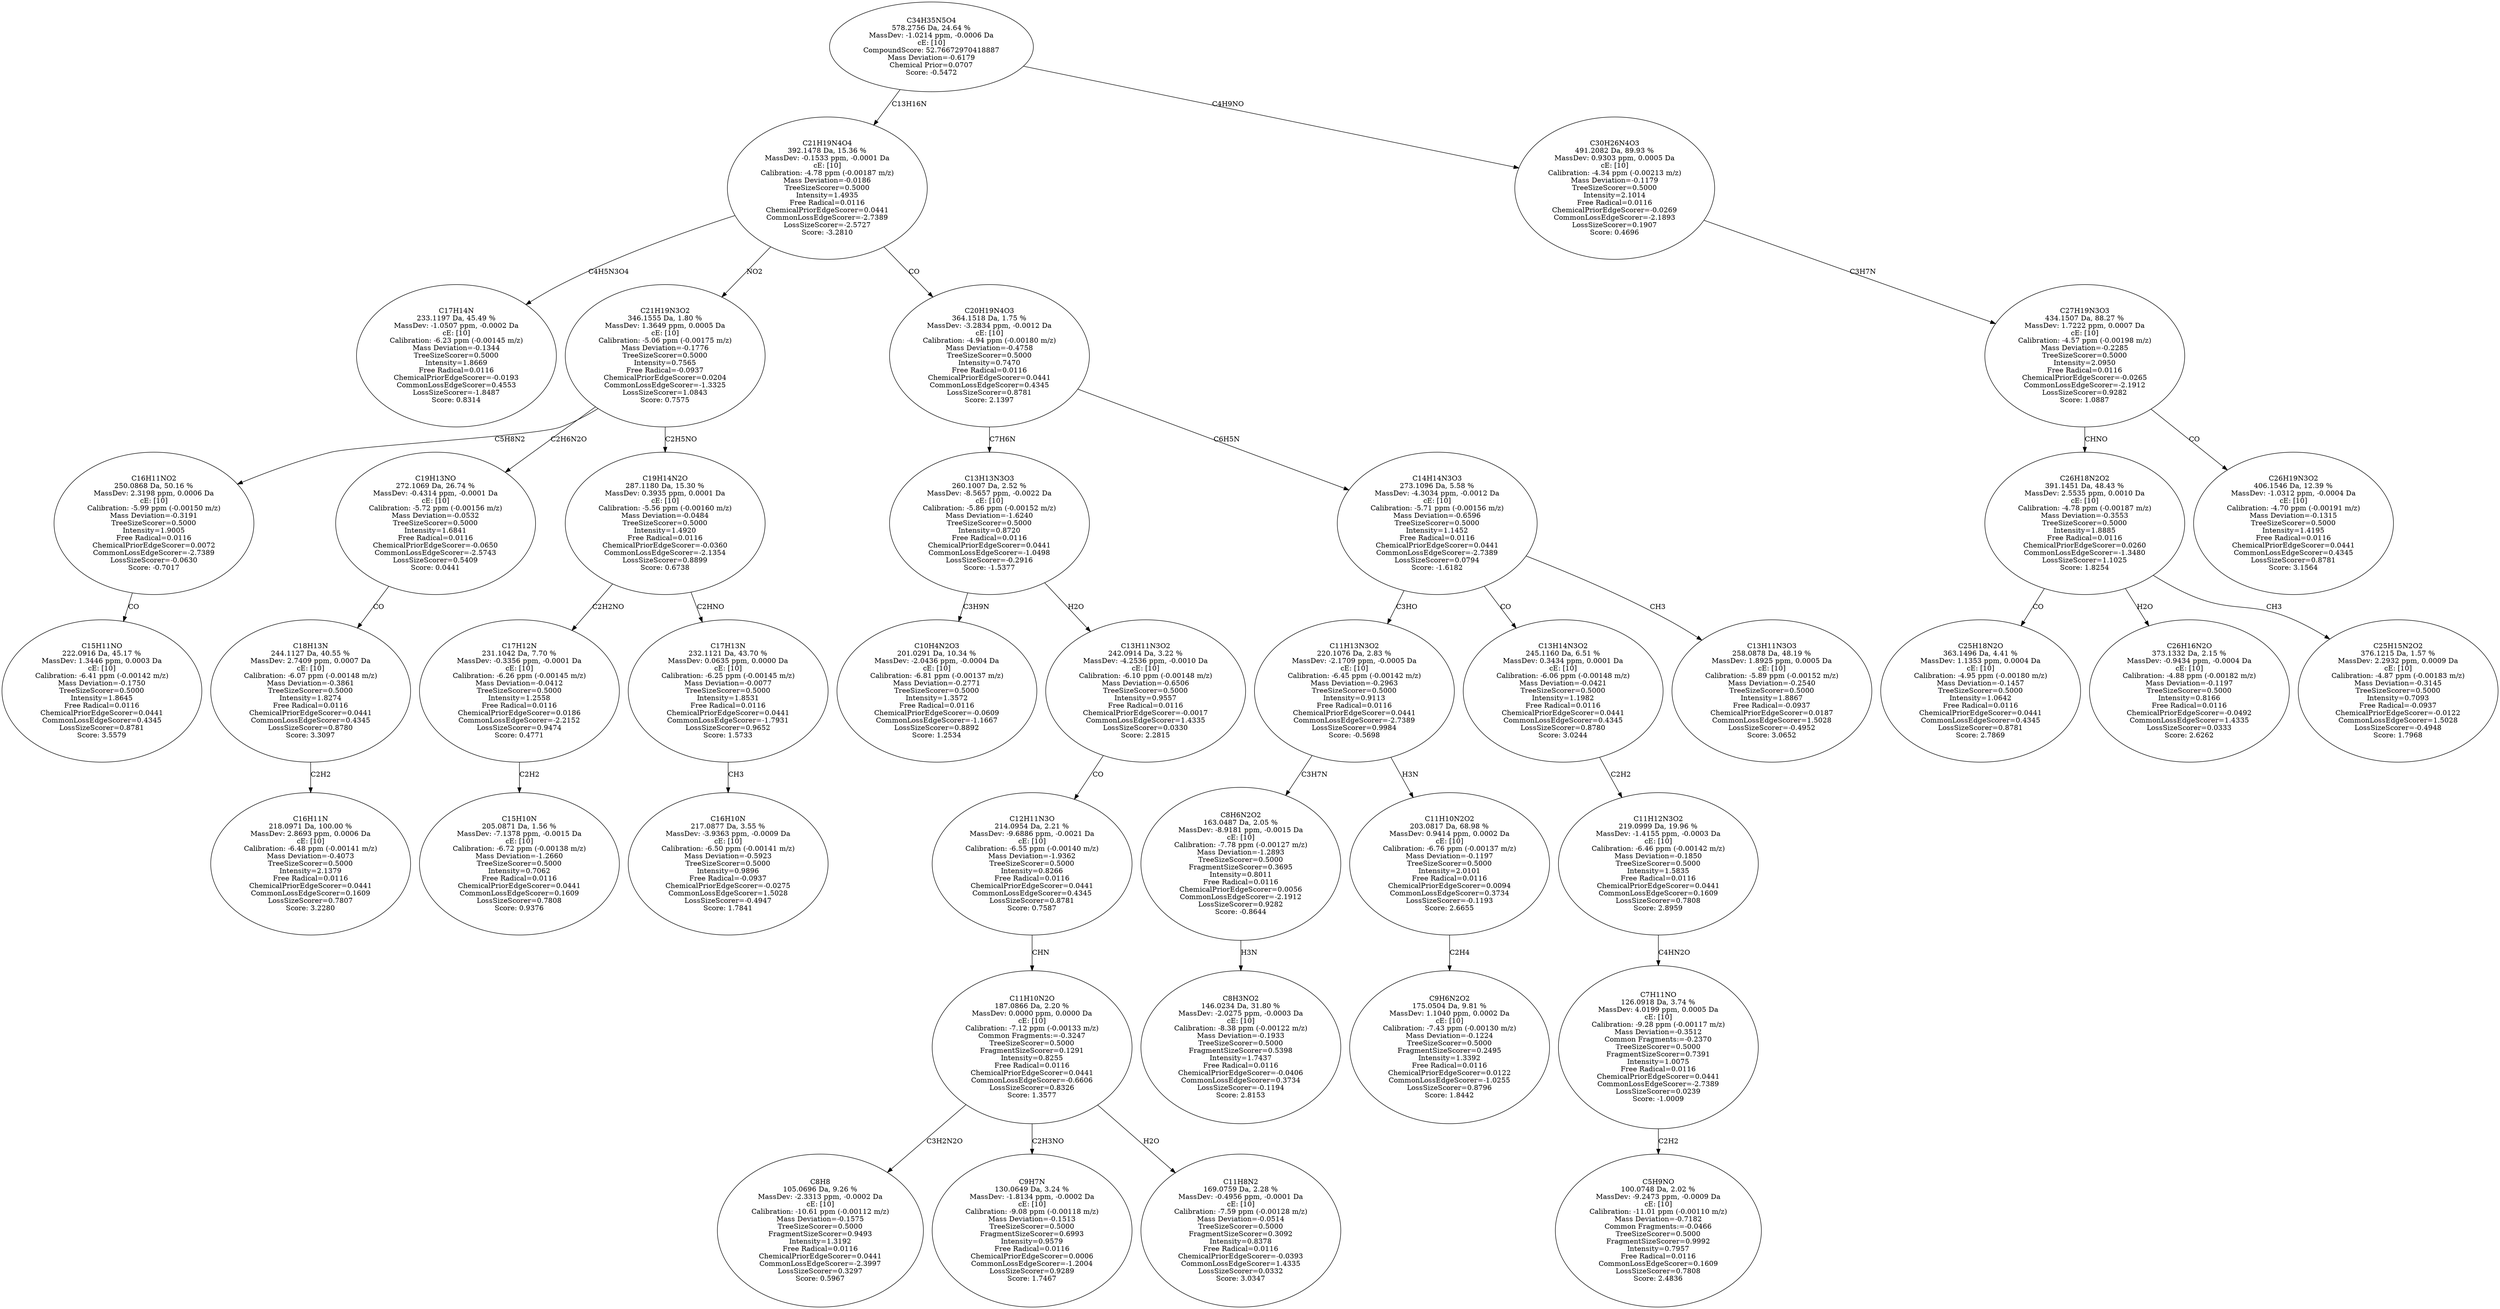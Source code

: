 strict digraph {
v1 [label="C17H14N\n233.1197 Da, 45.49 %\nMassDev: -1.0507 ppm, -0.0002 Da\ncE: [10]\nCalibration: -6.23 ppm (-0.00145 m/z)\nMass Deviation=-0.1344\nTreeSizeScorer=0.5000\nIntensity=1.8669\nFree Radical=0.0116\nChemicalPriorEdgeScorer=-0.0193\nCommonLossEdgeScorer=0.4553\nLossSizeScorer=-1.8487\nScore: 0.8314"];
v2 [label="C15H11NO\n222.0916 Da, 45.17 %\nMassDev: 1.3446 ppm, 0.0003 Da\ncE: [10]\nCalibration: -6.41 ppm (-0.00142 m/z)\nMass Deviation=-0.1750\nTreeSizeScorer=0.5000\nIntensity=1.8645\nFree Radical=0.0116\nChemicalPriorEdgeScorer=0.0441\nCommonLossEdgeScorer=0.4345\nLossSizeScorer=0.8781\nScore: 3.5579"];
v3 [label="C16H11NO2\n250.0868 Da, 50.16 %\nMassDev: 2.3198 ppm, 0.0006 Da\ncE: [10]\nCalibration: -5.99 ppm (-0.00150 m/z)\nMass Deviation=-0.3191\nTreeSizeScorer=0.5000\nIntensity=1.9005\nFree Radical=0.0116\nChemicalPriorEdgeScorer=0.0072\nCommonLossEdgeScorer=-2.7389\nLossSizeScorer=-0.0630\nScore: -0.7017"];
v4 [label="C16H11N\n218.0971 Da, 100.00 %\nMassDev: 2.8693 ppm, 0.0006 Da\ncE: [10]\nCalibration: -6.48 ppm (-0.00141 m/z)\nMass Deviation=-0.4073\nTreeSizeScorer=0.5000\nIntensity=2.1379\nFree Radical=0.0116\nChemicalPriorEdgeScorer=0.0441\nCommonLossEdgeScorer=0.1609\nLossSizeScorer=0.7807\nScore: 3.2280"];
v5 [label="C18H13N\n244.1127 Da, 40.55 %\nMassDev: 2.7409 ppm, 0.0007 Da\ncE: [10]\nCalibration: -6.07 ppm (-0.00148 m/z)\nMass Deviation=-0.3861\nTreeSizeScorer=0.5000\nIntensity=1.8274\nFree Radical=0.0116\nChemicalPriorEdgeScorer=0.0441\nCommonLossEdgeScorer=0.4345\nLossSizeScorer=0.8780\nScore: 3.3097"];
v6 [label="C19H13NO\n272.1069 Da, 26.74 %\nMassDev: -0.4314 ppm, -0.0001 Da\ncE: [10]\nCalibration: -5.72 ppm (-0.00156 m/z)\nMass Deviation=-0.0532\nTreeSizeScorer=0.5000\nIntensity=1.6841\nFree Radical=0.0116\nChemicalPriorEdgeScorer=-0.0650\nCommonLossEdgeScorer=-2.5743\nLossSizeScorer=0.5409\nScore: 0.0441"];
v7 [label="C15H10N\n205.0871 Da, 1.56 %\nMassDev: -7.1378 ppm, -0.0015 Da\ncE: [10]\nCalibration: -6.72 ppm (-0.00138 m/z)\nMass Deviation=-1.2660\nTreeSizeScorer=0.5000\nIntensity=0.7062\nFree Radical=0.0116\nChemicalPriorEdgeScorer=0.0441\nCommonLossEdgeScorer=0.1609\nLossSizeScorer=0.7808\nScore: 0.9376"];
v8 [label="C17H12N\n231.1042 Da, 7.70 %\nMassDev: -0.3356 ppm, -0.0001 Da\ncE: [10]\nCalibration: -6.26 ppm (-0.00145 m/z)\nMass Deviation=-0.0412\nTreeSizeScorer=0.5000\nIntensity=1.2558\nFree Radical=0.0116\nChemicalPriorEdgeScorer=0.0186\nCommonLossEdgeScorer=-2.2152\nLossSizeScorer=0.9474\nScore: 0.4771"];
v9 [label="C16H10N\n217.0877 Da, 3.55 %\nMassDev: -3.9363 ppm, -0.0009 Da\ncE: [10]\nCalibration: -6.50 ppm (-0.00141 m/z)\nMass Deviation=-0.5923\nTreeSizeScorer=0.5000\nIntensity=0.9896\nFree Radical=-0.0937\nChemicalPriorEdgeScorer=-0.0275\nCommonLossEdgeScorer=1.5028\nLossSizeScorer=-0.4947\nScore: 1.7841"];
v10 [label="C17H13N\n232.1121 Da, 43.70 %\nMassDev: 0.0635 ppm, 0.0000 Da\ncE: [10]\nCalibration: -6.25 ppm (-0.00145 m/z)\nMass Deviation=-0.0077\nTreeSizeScorer=0.5000\nIntensity=1.8531\nFree Radical=0.0116\nChemicalPriorEdgeScorer=0.0441\nCommonLossEdgeScorer=-1.7931\nLossSizeScorer=0.9652\nScore: 1.5733"];
v11 [label="C19H14N2O\n287.1180 Da, 15.30 %\nMassDev: 0.3935 ppm, 0.0001 Da\ncE: [10]\nCalibration: -5.56 ppm (-0.00160 m/z)\nMass Deviation=-0.0484\nTreeSizeScorer=0.5000\nIntensity=1.4920\nFree Radical=0.0116\nChemicalPriorEdgeScorer=-0.0360\nCommonLossEdgeScorer=-2.1354\nLossSizeScorer=0.8899\nScore: 0.6738"];
v12 [label="C21H19N3O2\n346.1555 Da, 1.80 %\nMassDev: 1.3649 ppm, 0.0005 Da\ncE: [10]\nCalibration: -5.06 ppm (-0.00175 m/z)\nMass Deviation=-0.1776\nTreeSizeScorer=0.5000\nIntensity=0.7565\nFree Radical=-0.0937\nChemicalPriorEdgeScorer=0.0204\nCommonLossEdgeScorer=-1.3325\nLossSizeScorer=1.0843\nScore: 0.7575"];
v13 [label="C10H4N2O3\n201.0291 Da, 10.34 %\nMassDev: -2.0436 ppm, -0.0004 Da\ncE: [10]\nCalibration: -6.81 ppm (-0.00137 m/z)\nMass Deviation=-0.2771\nTreeSizeScorer=0.5000\nIntensity=1.3572\nFree Radical=0.0116\nChemicalPriorEdgeScorer=-0.0609\nCommonLossEdgeScorer=-1.1667\nLossSizeScorer=0.8892\nScore: 1.2534"];
v14 [label="C8H8\n105.0696 Da, 9.26 %\nMassDev: -2.3313 ppm, -0.0002 Da\ncE: [10]\nCalibration: -10.61 ppm (-0.00112 m/z)\nMass Deviation=-0.1575\nTreeSizeScorer=0.5000\nFragmentSizeScorer=0.9493\nIntensity=1.3192\nFree Radical=0.0116\nChemicalPriorEdgeScorer=0.0441\nCommonLossEdgeScorer=-2.3997\nLossSizeScorer=0.3297\nScore: 0.5967"];
v15 [label="C9H7N\n130.0649 Da, 3.24 %\nMassDev: -1.8134 ppm, -0.0002 Da\ncE: [10]\nCalibration: -9.08 ppm (-0.00118 m/z)\nMass Deviation=-0.1513\nTreeSizeScorer=0.5000\nFragmentSizeScorer=0.6993\nIntensity=0.9579\nFree Radical=0.0116\nChemicalPriorEdgeScorer=0.0006\nCommonLossEdgeScorer=-1.2004\nLossSizeScorer=0.9289\nScore: 1.7467"];
v16 [label="C11H8N2\n169.0759 Da, 2.28 %\nMassDev: -0.4956 ppm, -0.0001 Da\ncE: [10]\nCalibration: -7.59 ppm (-0.00128 m/z)\nMass Deviation=-0.0514\nTreeSizeScorer=0.5000\nFragmentSizeScorer=0.3092\nIntensity=0.8378\nFree Radical=0.0116\nChemicalPriorEdgeScorer=-0.0393\nCommonLossEdgeScorer=1.4335\nLossSizeScorer=0.0332\nScore: 3.0347"];
v17 [label="C11H10N2O\n187.0866 Da, 2.20 %\nMassDev: 0.0000 ppm, 0.0000 Da\ncE: [10]\nCalibration: -7.12 ppm (-0.00133 m/z)\nCommon Fragments:=-0.3247\nTreeSizeScorer=0.5000\nFragmentSizeScorer=0.1291\nIntensity=0.8255\nFree Radical=0.0116\nChemicalPriorEdgeScorer=0.0441\nCommonLossEdgeScorer=-0.6606\nLossSizeScorer=0.8326\nScore: 1.3577"];
v18 [label="C12H11N3O\n214.0954 Da, 2.21 %\nMassDev: -9.6886 ppm, -0.0021 Da\ncE: [10]\nCalibration: -6.55 ppm (-0.00140 m/z)\nMass Deviation=-1.9362\nTreeSizeScorer=0.5000\nIntensity=0.8266\nFree Radical=0.0116\nChemicalPriorEdgeScorer=0.0441\nCommonLossEdgeScorer=0.4345\nLossSizeScorer=0.8781\nScore: 0.7587"];
v19 [label="C13H11N3O2\n242.0914 Da, 3.22 %\nMassDev: -4.2536 ppm, -0.0010 Da\ncE: [10]\nCalibration: -6.10 ppm (-0.00148 m/z)\nMass Deviation=-0.6506\nTreeSizeScorer=0.5000\nIntensity=0.9557\nFree Radical=0.0116\nChemicalPriorEdgeScorer=-0.0017\nCommonLossEdgeScorer=1.4335\nLossSizeScorer=0.0330\nScore: 2.2815"];
v20 [label="C13H13N3O3\n260.1007 Da, 2.52 %\nMassDev: -8.5657 ppm, -0.0022 Da\ncE: [10]\nCalibration: -5.86 ppm (-0.00152 m/z)\nMass Deviation=-1.6240\nTreeSizeScorer=0.5000\nIntensity=0.8720\nFree Radical=0.0116\nChemicalPriorEdgeScorer=0.0441\nCommonLossEdgeScorer=-1.0498\nLossSizeScorer=-0.2916\nScore: -1.5377"];
v21 [label="C8H3NO2\n146.0234 Da, 31.80 %\nMassDev: -2.0275 ppm, -0.0003 Da\ncE: [10]\nCalibration: -8.38 ppm (-0.00122 m/z)\nMass Deviation=-0.1933\nTreeSizeScorer=0.5000\nFragmentSizeScorer=0.5398\nIntensity=1.7437\nFree Radical=0.0116\nChemicalPriorEdgeScorer=-0.0406\nCommonLossEdgeScorer=0.3734\nLossSizeScorer=-0.1194\nScore: 2.8153"];
v22 [label="C8H6N2O2\n163.0487 Da, 2.05 %\nMassDev: -8.9181 ppm, -0.0015 Da\ncE: [10]\nCalibration: -7.78 ppm (-0.00127 m/z)\nMass Deviation=-1.2893\nTreeSizeScorer=0.5000\nFragmentSizeScorer=0.3695\nIntensity=0.8011\nFree Radical=0.0116\nChemicalPriorEdgeScorer=0.0056\nCommonLossEdgeScorer=-2.1912\nLossSizeScorer=0.9282\nScore: -0.8644"];
v23 [label="C9H6N2O2\n175.0504 Da, 9.81 %\nMassDev: 1.1040 ppm, 0.0002 Da\ncE: [10]\nCalibration: -7.43 ppm (-0.00130 m/z)\nMass Deviation=-0.1224\nTreeSizeScorer=0.5000\nFragmentSizeScorer=0.2495\nIntensity=1.3392\nFree Radical=0.0116\nChemicalPriorEdgeScorer=0.0122\nCommonLossEdgeScorer=-1.0255\nLossSizeScorer=0.8796\nScore: 1.8442"];
v24 [label="C11H10N2O2\n203.0817 Da, 68.98 %\nMassDev: 0.9414 ppm, 0.0002 Da\ncE: [10]\nCalibration: -6.76 ppm (-0.00137 m/z)\nMass Deviation=-0.1197\nTreeSizeScorer=0.5000\nIntensity=2.0101\nFree Radical=0.0116\nChemicalPriorEdgeScorer=0.0094\nCommonLossEdgeScorer=0.3734\nLossSizeScorer=-0.1193\nScore: 2.6655"];
v25 [label="C11H13N3O2\n220.1076 Da, 2.83 %\nMassDev: -2.1709 ppm, -0.0005 Da\ncE: [10]\nCalibration: -6.45 ppm (-0.00142 m/z)\nMass Deviation=-0.2963\nTreeSizeScorer=0.5000\nIntensity=0.9113\nFree Radical=0.0116\nChemicalPriorEdgeScorer=0.0441\nCommonLossEdgeScorer=-2.7389\nLossSizeScorer=0.9984\nScore: -0.5698"];
v26 [label="C5H9NO\n100.0748 Da, 2.02 %\nMassDev: -9.2473 ppm, -0.0009 Da\ncE: [10]\nCalibration: -11.01 ppm (-0.00110 m/z)\nMass Deviation=-0.7182\nCommon Fragments:=-0.0466\nTreeSizeScorer=0.5000\nFragmentSizeScorer=0.9992\nIntensity=0.7957\nFree Radical=0.0116\nCommonLossEdgeScorer=0.1609\nLossSizeScorer=0.7808\nScore: 2.4836"];
v27 [label="C7H11NO\n126.0918 Da, 3.74 %\nMassDev: 4.0199 ppm, 0.0005 Da\ncE: [10]\nCalibration: -9.28 ppm (-0.00117 m/z)\nMass Deviation=-0.3512\nCommon Fragments:=-0.2370\nTreeSizeScorer=0.5000\nFragmentSizeScorer=0.7391\nIntensity=1.0075\nFree Radical=0.0116\nChemicalPriorEdgeScorer=0.0441\nCommonLossEdgeScorer=-2.7389\nLossSizeScorer=0.0239\nScore: -1.0009"];
v28 [label="C11H12N3O2\n219.0999 Da, 19.96 %\nMassDev: -1.4155 ppm, -0.0003 Da\ncE: [10]\nCalibration: -6.46 ppm (-0.00142 m/z)\nMass Deviation=-0.1850\nTreeSizeScorer=0.5000\nIntensity=1.5835\nFree Radical=0.0116\nChemicalPriorEdgeScorer=0.0441\nCommonLossEdgeScorer=0.1609\nLossSizeScorer=0.7808\nScore: 2.8959"];
v29 [label="C13H14N3O2\n245.1160 Da, 6.51 %\nMassDev: 0.3434 ppm, 0.0001 Da\ncE: [10]\nCalibration: -6.06 ppm (-0.00148 m/z)\nMass Deviation=-0.0421\nTreeSizeScorer=0.5000\nIntensity=1.1982\nFree Radical=0.0116\nChemicalPriorEdgeScorer=0.0441\nCommonLossEdgeScorer=0.4345\nLossSizeScorer=0.8780\nScore: 3.0244"];
v30 [label="C13H11N3O3\n258.0878 Da, 48.19 %\nMassDev: 1.8925 ppm, 0.0005 Da\ncE: [10]\nCalibration: -5.89 ppm (-0.00152 m/z)\nMass Deviation=-0.2540\nTreeSizeScorer=0.5000\nIntensity=1.8867\nFree Radical=-0.0937\nChemicalPriorEdgeScorer=0.0187\nCommonLossEdgeScorer=1.5028\nLossSizeScorer=-0.4952\nScore: 3.0652"];
v31 [label="C14H14N3O3\n273.1096 Da, 5.58 %\nMassDev: -4.3034 ppm, -0.0012 Da\ncE: [10]\nCalibration: -5.71 ppm (-0.00156 m/z)\nMass Deviation=-0.6596\nTreeSizeScorer=0.5000\nIntensity=1.1452\nFree Radical=0.0116\nChemicalPriorEdgeScorer=0.0441\nCommonLossEdgeScorer=-2.7389\nLossSizeScorer=0.0794\nScore: -1.6182"];
v32 [label="C20H19N4O3\n364.1518 Da, 1.75 %\nMassDev: -3.2834 ppm, -0.0012 Da\ncE: [10]\nCalibration: -4.94 ppm (-0.00180 m/z)\nMass Deviation=-0.4758\nTreeSizeScorer=0.5000\nIntensity=0.7470\nFree Radical=0.0116\nChemicalPriorEdgeScorer=0.0441\nCommonLossEdgeScorer=0.4345\nLossSizeScorer=0.8781\nScore: 2.1397"];
v33 [label="C21H19N4O4\n392.1478 Da, 15.36 %\nMassDev: -0.1533 ppm, -0.0001 Da\ncE: [10]\nCalibration: -4.78 ppm (-0.00187 m/z)\nMass Deviation=-0.0186\nTreeSizeScorer=0.5000\nIntensity=1.4935\nFree Radical=0.0116\nChemicalPriorEdgeScorer=0.0441\nCommonLossEdgeScorer=-2.7389\nLossSizeScorer=-2.5727\nScore: -3.2810"];
v34 [label="C25H18N2O\n363.1496 Da, 4.41 %\nMassDev: 1.1353 ppm, 0.0004 Da\ncE: [10]\nCalibration: -4.95 ppm (-0.00180 m/z)\nMass Deviation=-0.1457\nTreeSizeScorer=0.5000\nIntensity=1.0642\nFree Radical=0.0116\nChemicalPriorEdgeScorer=0.0441\nCommonLossEdgeScorer=0.4345\nLossSizeScorer=0.8781\nScore: 2.7869"];
v35 [label="C26H16N2O\n373.1332 Da, 2.15 %\nMassDev: -0.9434 ppm, -0.0004 Da\ncE: [10]\nCalibration: -4.88 ppm (-0.00182 m/z)\nMass Deviation=-0.1197\nTreeSizeScorer=0.5000\nIntensity=0.8166\nFree Radical=0.0116\nChemicalPriorEdgeScorer=-0.0492\nCommonLossEdgeScorer=1.4335\nLossSizeScorer=0.0333\nScore: 2.6262"];
v36 [label="C25H15N2O2\n376.1215 Da, 1.57 %\nMassDev: 2.2932 ppm, 0.0009 Da\ncE: [10]\nCalibration: -4.87 ppm (-0.00183 m/z)\nMass Deviation=-0.3145\nTreeSizeScorer=0.5000\nIntensity=0.7093\nFree Radical=-0.0937\nChemicalPriorEdgeScorer=-0.0122\nCommonLossEdgeScorer=1.5028\nLossSizeScorer=-0.4948\nScore: 1.7968"];
v37 [label="C26H18N2O2\n391.1451 Da, 48.43 %\nMassDev: 2.5535 ppm, 0.0010 Da\ncE: [10]\nCalibration: -4.78 ppm (-0.00187 m/z)\nMass Deviation=-0.3553\nTreeSizeScorer=0.5000\nIntensity=1.8885\nFree Radical=0.0116\nChemicalPriorEdgeScorer=0.0260\nCommonLossEdgeScorer=-1.3480\nLossSizeScorer=1.1025\nScore: 1.8254"];
v38 [label="C26H19N3O2\n406.1546 Da, 12.39 %\nMassDev: -1.0312 ppm, -0.0004 Da\ncE: [10]\nCalibration: -4.70 ppm (-0.00191 m/z)\nMass Deviation=-0.1315\nTreeSizeScorer=0.5000\nIntensity=1.4195\nFree Radical=0.0116\nChemicalPriorEdgeScorer=0.0441\nCommonLossEdgeScorer=0.4345\nLossSizeScorer=0.8781\nScore: 3.1564"];
v39 [label="C27H19N3O3\n434.1507 Da, 88.27 %\nMassDev: 1.7222 ppm, 0.0007 Da\ncE: [10]\nCalibration: -4.57 ppm (-0.00198 m/z)\nMass Deviation=-0.2285\nTreeSizeScorer=0.5000\nIntensity=2.0950\nFree Radical=0.0116\nChemicalPriorEdgeScorer=-0.0265\nCommonLossEdgeScorer=-2.1912\nLossSizeScorer=0.9282\nScore: 1.0887"];
v40 [label="C30H26N4O3\n491.2082 Da, 89.93 %\nMassDev: 0.9303 ppm, 0.0005 Da\ncE: [10]\nCalibration: -4.34 ppm (-0.00213 m/z)\nMass Deviation=-0.1179\nTreeSizeScorer=0.5000\nIntensity=2.1014\nFree Radical=0.0116\nChemicalPriorEdgeScorer=-0.0269\nCommonLossEdgeScorer=-2.1893\nLossSizeScorer=0.1907\nScore: 0.4696"];
v41 [label="C34H35N5O4\n578.2756 Da, 24.64 %\nMassDev: -1.0214 ppm, -0.0006 Da\ncE: [10]\nCompoundScore: 52.76672970418887\nMass Deviation=-0.6179\nChemical Prior=0.0707\nScore: -0.5472"];
v33 -> v1 [label="C4H5N3O4"];
v3 -> v2 [label="CO"];
v12 -> v3 [label="C5H8N2"];
v5 -> v4 [label="C2H2"];
v6 -> v5 [label="CO"];
v12 -> v6 [label="C2H6N2O"];
v8 -> v7 [label="C2H2"];
v11 -> v8 [label="C2H2NO"];
v10 -> v9 [label="CH3"];
v11 -> v10 [label="C2HNO"];
v12 -> v11 [label="C2H5NO"];
v33 -> v12 [label="NO2"];
v20 -> v13 [label="C3H9N"];
v17 -> v14 [label="C3H2N2O"];
v17 -> v15 [label="C2H3NO"];
v17 -> v16 [label="H2O"];
v18 -> v17 [label="CHN"];
v19 -> v18 [label="CO"];
v20 -> v19 [label="H2O"];
v32 -> v20 [label="C7H6N"];
v22 -> v21 [label="H3N"];
v25 -> v22 [label="C3H7N"];
v24 -> v23 [label="C2H4"];
v25 -> v24 [label="H3N"];
v31 -> v25 [label="C3HO"];
v27 -> v26 [label="C2H2"];
v28 -> v27 [label="C4HN2O"];
v29 -> v28 [label="C2H2"];
v31 -> v29 [label="CO"];
v31 -> v30 [label="CH3"];
v32 -> v31 [label="C6H5N"];
v33 -> v32 [label="CO"];
v41 -> v33 [label="C13H16N"];
v37 -> v34 [label="CO"];
v37 -> v35 [label="H2O"];
v37 -> v36 [label="CH3"];
v39 -> v37 [label="CHNO"];
v39 -> v38 [label="CO"];
v40 -> v39 [label="C3H7N"];
v41 -> v40 [label="C4H9NO"];
}